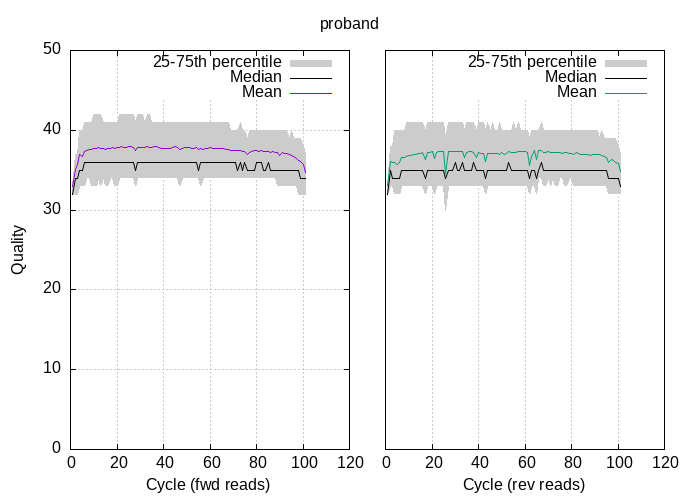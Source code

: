 
            set terminal png size 700,500 truecolor
            set output "./bamstat_plots/proband-quals2.png"
            set grid xtics ytics y2tics back lc rgb "#cccccc"
            set multiplot
             set rmargin 0; set lmargin 0; set tmargin 0; set bmargin 0; set origin 0.1,0.1; set size 0.4,0.8
            set yrange [0:50]
            set ylabel "Quality"
            set xlabel "Cycle (fwd reads)"
            plot '-' using 1:2:3 with filledcurve lt 1 lc rgb "#cccccc" t '25-75th percentile' , '-' using 1:2 with lines lc rgb "#000000" t 'Median', '-' using 1:2 with lines lt 1 t 'Mean'
        1	32	33
2	32	37
3	32	37
4	33	40
5	33	40
6	33	41
7	34	41
8	34	41
9	33	41
10	33	42
11	33	42
12	34	42
13	33	42
14	34	41
15	33	41
16	33	41
17	34	41
18	34	41
19	33	41
20	33	41
21	34	42
22	34	42
23	34	42
24	34	42
25	34	42
26	34	42
27	34	42
28	33	41
29	34	42
30	34	42
31	34	42
32	34	41
33	34	42
34	34	42
35	34	41
36	34	41
37	34	41
38	34	41
39	34	41
40	34	41
41	34	41
42	34	41
43	34	41
44	34	41
45	34	41
46	34	41
47	33	41
48	34	41
49	34	41
50	34	41
51	34	41
52	34	41
53	34	41
54	34	41
55	34	41
56	33	41
57	34	41
58	34	41
59	34	41
60	34	41
61	34	41
62	34	41
63	34	41
64	34	41
65	34	41
66	34	41
67	34	41
68	34	41
69	34	40
70	34	40
71	34	40
72	34	40
73	34	41
74	34	40
75	34	40
76	34	39
77	34	40
78	34	40
79	34	40
80	34	40
81	34	40
82	34	40
83	34	40
84	34	40
85	34	40
86	34	40
87	34	40
88	34	40
89	33	40
90	33	40
91	33	40
92	33	40
93	33	40
94	33	39
95	33	40
96	33	39
97	33	39
98	32	39
99	32	39
100	32	38
101	32	37
end
1	32
2	34
3	34
4	35
5	35
6	36
7	36
8	36
9	36
10	36
11	36
12	36
13	36
14	36
15	36
16	36
17	36
18	36
19	36
20	36
21	36
22	36
23	36
24	36
25	36
26	36
27	36
28	35
29	36
30	36
31	36
32	36
33	36
34	36
35	36
36	36
37	36
38	36
39	36
40	36
41	36
42	36
43	36
44	36
45	36
46	36
47	36
48	36
49	36
50	36
51	36
52	36
53	36
54	36
55	35
56	36
57	36
58	36
59	36
60	36
61	36
62	36
63	36
64	36
65	36
66	36
67	36
68	36
69	36
70	36
71	36
72	35
73	36
74	35
75	36
76	35
77	35
78	35
79	35
80	36
81	36
82	36
83	35
84	35
85	36
86	35
87	35
88	35
89	35
90	35
91	35
92	35
93	35
94	35
95	35
96	35
97	35
98	35
99	34
100	34
101	34
end
1	32.96
2	35.12
3	35.71
4	36.94
5	36.72
6	37.32
7	37.52
8	37.63
9	37.56
10	37.69
11	37.69
12	37.83
13	37.75
14	37.76
15	37.65
16	37.75
17	37.77
18	37.82
19	37.78
20	37.85
21	37.84
22	37.97
23	37.86
24	37.88
25	37.98
26	37.94
27	37.90
28	37.48
29	37.90
30	37.82
31	37.88
32	37.84
33	37.94
34	37.90
35	37.88
36	37.92
37	37.96
38	37.82
39	37.76
40	37.68
41	37.73
42	37.69
43	37.75
44	37.81
45	37.95
46	37.90
47	37.58
48	37.77
49	37.84
50	37.80
51	37.80
52	37.77
53	37.77
54	37.79
55	37.58
56	37.74
57	37.60
58	37.71
59	37.72
60	37.79
61	37.73
62	37.73
63	37.76
64	37.69
65	37.66
66	37.68
67	37.55
68	37.59
69	37.44
70	37.46
71	37.45
72	37.46
73	37.46
74	37.40
75	37.39
76	36.97
77	37.23
78	37.38
79	37.41
80	37.46
81	37.39
82	37.43
83	37.36
84	37.37
85	37.39
86	37.27
87	37.29
88	37.17
89	37.18
90	36.80
91	37.16
92	37.11
93	37.09
94	36.97
95	36.88
96	36.70
97	36.42
98	36.27
99	36.15
100	35.67
101	34.67
end

                set origin 0.55,0.1
                set size 0.4,0.8
                unset ytics
                set y2tics mirror
                set yrange [0:50]
                unset ylabel
                set xlabel "Cycle (rev reads)"
                set label "proband" at screen 0.5,0.95 center
                plot '-' using 1:2:3 with filledcurve lt 1 lc rgb "#cccccc" t '25-75th percentile' , '-' using 1:2 with lines lc rgb "#000000" t 'Median', '-' using 1:2 with lines lt 2 t 'Mean'
            1	32	33
2	33	38
3	33	38
4	32	40
5	32	40
6	32	40
7	33	40
8	33	40
9	33	41
10	33	41
11	33	41
12	33	41
13	33	41
14	33	41
15	33	41
16	33	41
17	32	40
18	33	41
19	33	41
20	33	41
21	32	41
22	33	41
23	33	41
24	33	41
25	33	41
26	30	39
27	33	41
28	33	41
29	33	41
30	33	41
31	33	41
32	33	41
33	33	41
34	33	40
35	33	41
36	33	41
37	33	41
38	33	41
39	33	40
40	33	41
41	33	41
42	33	41
43	32	40
44	33	41
45	33	40
46	33	41
47	33	40
48	33	40
49	33	41
50	33	40
51	33	40
52	33	40
53	33	40
54	33	40
55	33	41
56	33	40
57	33	41
58	33	40
59	33	40
60	33	40
61	33	40
62	32	39
63	33	40
64	33	40
65	32	40
66	34	40
67	34	41
68	33	40
69	33	40
70	34	40
71	33	40
72	34	40
73	33	40
74	33	40
75	34	40
76	34	40
77	33	40
78	33	40
79	34	40
80	34	40
81	33	40
82	33	40
83	33	40
84	33	40
85	33	40
86	33	40
87	33	40
88	33	40
89	33	40
90	33	40
91	33	40
92	33	39
93	33	40
94	33	39
95	33	39
96	32	39
97	32	39
98	32	39
99	32	39
100	32	38
101	32	37
end
1	32
2	35
3	34
4	34
5	34
6	34
7	35
8	35
9	35
10	35
11	35
12	35
13	35
14	35
15	35
16	35
17	34
18	35
19	35
20	35
21	35
22	35
23	35
24	35
25	35
26	34
27	35
28	35
29	35
30	36
31	35
32	35
33	36
34	35
35	35
36	35
37	35
38	36
39	35
40	35
41	35
42	35
43	34
44	35
45	35
46	35
47	35
48	35
49	35
50	35
51	35
52	35
53	36
54	35
55	35
56	35
57	35
58	35
59	35
60	35
61	35
62	34
63	35
64	35
65	34
66	35
67	36
68	35
69	35
70	35
71	35
72	35
73	35
74	35
75	35
76	35
77	35
78	35
79	35
80	35
81	35
82	35
83	35
84	35
85	35
86	35
87	35
88	35
89	35
90	35
91	35
92	35
93	35
94	35
95	35
96	34
97	34
98	34
99	34
100	34
101	33
end
1	33.14
2	36.11
3	35.98
4	35.93
5	35.73
6	35.97
7	36.62
8	36.63
9	36.72
10	36.83
11	36.84
12	36.98
13	37.03
14	37.12
15	37.13
16	37.16
17	36.34
18	37.16
19	37.25
20	37.33
21	36.45
22	37.27
23	37.34
24	37.32
25	37.35
26	34.55
27	37.39
28	37.33
29	37.31
30	37.39
31	37.30
32	37.29
33	37.30
34	36.64
35	37.24
36	37.29
37	37.29
38	37.22
39	36.55
40	37.17
41	37.08
42	37.14
43	36.12
44	37.14
45	37.13
46	37.13
47	37.13
48	37.10
49	37.03
50	37.16
51	36.92
52	37.15
53	37.38
54	37.25
55	37.28
56	37.22
57	37.33
58	37.30
59	37.29
60	37.31
61	37.27
62	35.54
63	36.74
64	37.43
65	36.30
66	37.43
67	37.42
68	37.23
69	37.27
70	37.30
71	37.22
72	37.26
73	37.18
74	37.23
75	37.19
76	37.12
77	37.16
78	37.16
79	37.13
80	37.06
81	37.03
82	37.16
83	37.04
84	36.99
85	37.01
86	37.00
87	36.91
88	36.90
89	36.95
90	37.02
91	36.95
92	36.92
93	36.87
94	36.75
95	36.62
96	36.00
97	36.30
98	36.25
99	36.00
100	35.85
101	34.85
end
